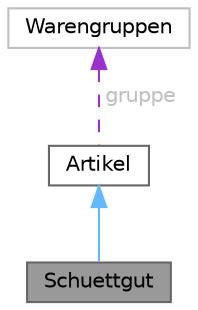 digraph "Schuettgut"
{
 // INTERACTIVE_SVG=YES
 // LATEX_PDF_SIZE
  bgcolor="transparent";
  edge [fontname=Helvetica,fontsize=10,labelfontname=Helvetica,labelfontsize=10];
  node [fontname=Helvetica,fontsize=10,shape=box,height=0.2,width=0.4];
  Node1 [id="Node000001",label="Schuettgut",height=0.2,width=0.4,color="gray40", fillcolor="grey60", style="filled", fontcolor="black",tooltip=" "];
  Node2 -> Node1 [id="edge1_Node000001_Node000002",dir="back",color="steelblue1",style="solid",tooltip=" "];
  Node2 [id="Node000002",label="Artikel",height=0.2,width=0.4,color="gray40", fillcolor="white", style="filled",URL="$classArtikel.html",tooltip="Die Klasse \"Artikel\" repraesentiert einen Artikel mit verschiedenen Eigenschaften."];
  Node3 -> Node2 [id="edge2_Node000002_Node000003",dir="back",color="darkorchid3",style="dashed",tooltip=" ",label=" gruppe",fontcolor="grey" ];
  Node3 [id="Node000003",label="Warengruppen",height=0.2,width=0.4,color="grey75", fillcolor="white", style="filled",URL="$classWarengruppen.html",tooltip=" "];
}
